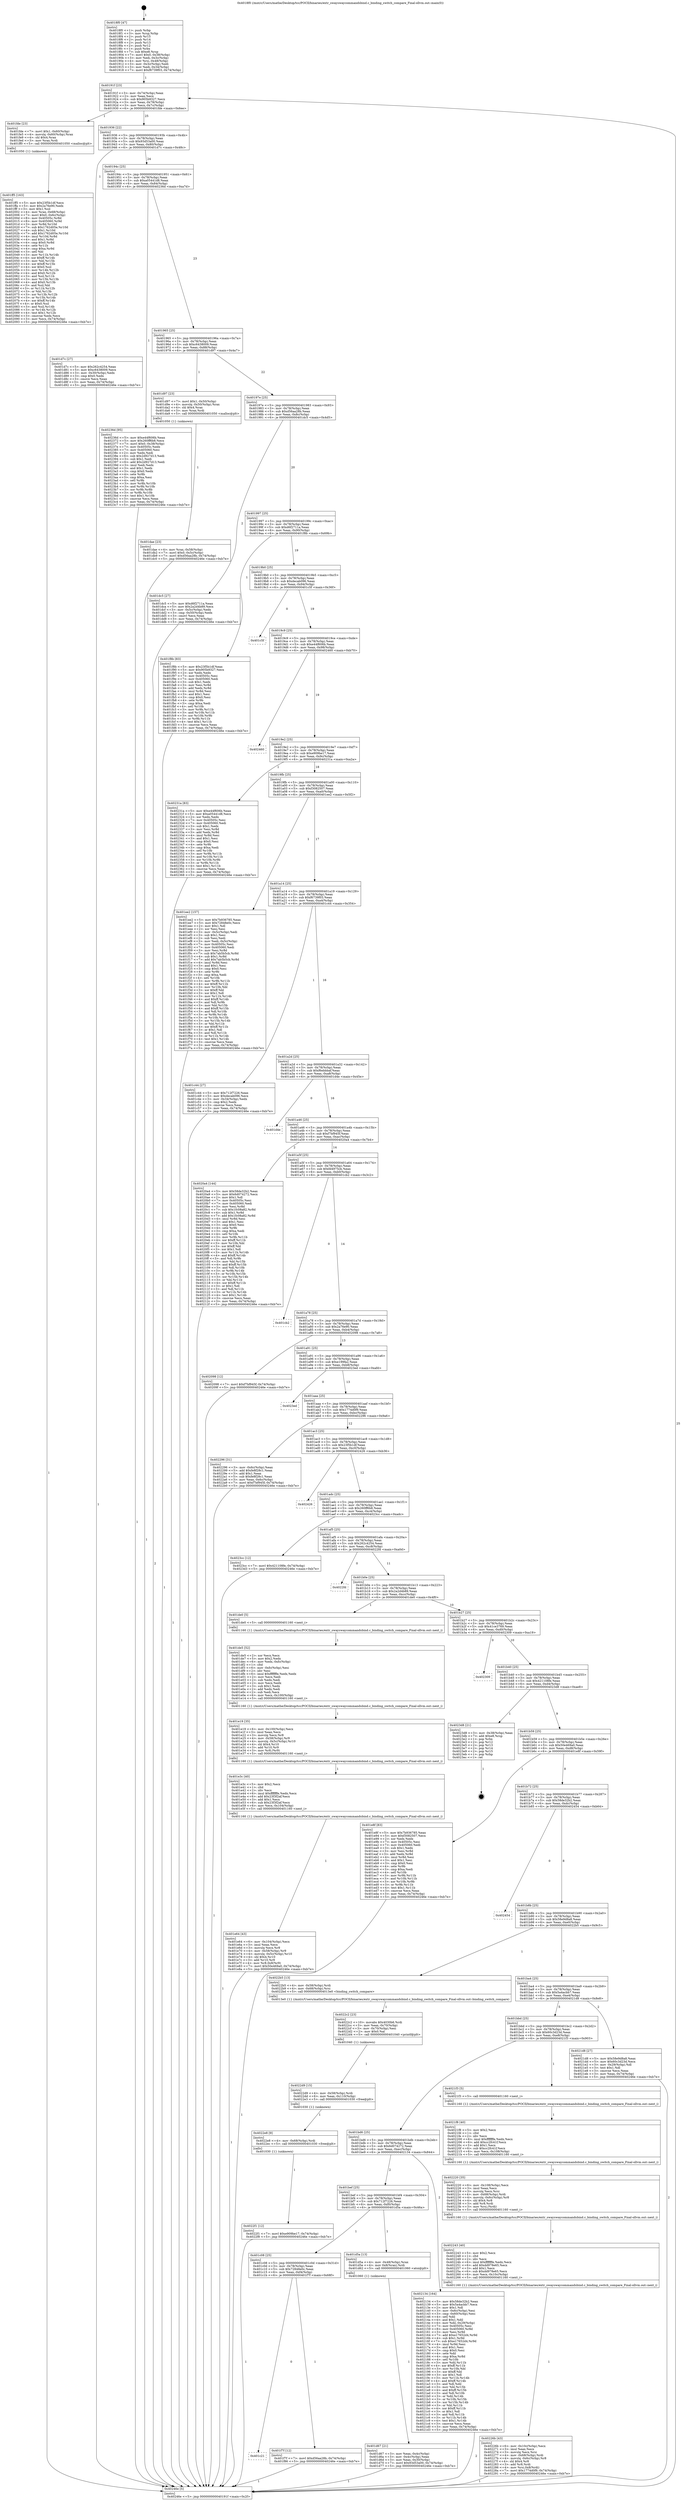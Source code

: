 digraph "0x4018f0" {
  label = "0x4018f0 (/mnt/c/Users/mathe/Desktop/tcc/POCII/binaries/extr_swayswaycommandsbind.c_binding_switch_compare_Final-ollvm.out::main(0))"
  labelloc = "t"
  node[shape=record]

  Entry [label="",width=0.3,height=0.3,shape=circle,fillcolor=black,style=filled]
  "0x40191f" [label="{
     0x40191f [23]\l
     | [instrs]\l
     &nbsp;&nbsp;0x40191f \<+3\>: mov -0x74(%rbp),%eax\l
     &nbsp;&nbsp;0x401922 \<+2\>: mov %eax,%ecx\l
     &nbsp;&nbsp;0x401924 \<+6\>: sub $0x905b9327,%ecx\l
     &nbsp;&nbsp;0x40192a \<+3\>: mov %eax,-0x78(%rbp)\l
     &nbsp;&nbsp;0x40192d \<+3\>: mov %ecx,-0x7c(%rbp)\l
     &nbsp;&nbsp;0x401930 \<+6\>: je 0000000000401fde \<main+0x6ee\>\l
  }"]
  "0x401fde" [label="{
     0x401fde [23]\l
     | [instrs]\l
     &nbsp;&nbsp;0x401fde \<+7\>: movl $0x1,-0x60(%rbp)\l
     &nbsp;&nbsp;0x401fe5 \<+4\>: movslq -0x60(%rbp),%rax\l
     &nbsp;&nbsp;0x401fe9 \<+4\>: shl $0x4,%rax\l
     &nbsp;&nbsp;0x401fed \<+3\>: mov %rax,%rdi\l
     &nbsp;&nbsp;0x401ff0 \<+5\>: call 0000000000401050 \<malloc@plt\>\l
     | [calls]\l
     &nbsp;&nbsp;0x401050 \{1\} (unknown)\l
  }"]
  "0x401936" [label="{
     0x401936 [22]\l
     | [instrs]\l
     &nbsp;&nbsp;0x401936 \<+5\>: jmp 000000000040193b \<main+0x4b\>\l
     &nbsp;&nbsp;0x40193b \<+3\>: mov -0x78(%rbp),%eax\l
     &nbsp;&nbsp;0x40193e \<+5\>: sub $0x93d53a00,%eax\l
     &nbsp;&nbsp;0x401943 \<+3\>: mov %eax,-0x80(%rbp)\l
     &nbsp;&nbsp;0x401946 \<+6\>: je 0000000000401d7c \<main+0x48c\>\l
  }"]
  Exit [label="",width=0.3,height=0.3,shape=circle,fillcolor=black,style=filled,peripheries=2]
  "0x401d7c" [label="{
     0x401d7c [27]\l
     | [instrs]\l
     &nbsp;&nbsp;0x401d7c \<+5\>: mov $0x262c4254,%eax\l
     &nbsp;&nbsp;0x401d81 \<+5\>: mov $0xc6438009,%ecx\l
     &nbsp;&nbsp;0x401d86 \<+3\>: mov -0x30(%rbp),%edx\l
     &nbsp;&nbsp;0x401d89 \<+3\>: cmp $0x0,%edx\l
     &nbsp;&nbsp;0x401d8c \<+3\>: cmove %ecx,%eax\l
     &nbsp;&nbsp;0x401d8f \<+3\>: mov %eax,-0x74(%rbp)\l
     &nbsp;&nbsp;0x401d92 \<+5\>: jmp 000000000040246e \<main+0xb7e\>\l
  }"]
  "0x40194c" [label="{
     0x40194c [25]\l
     | [instrs]\l
     &nbsp;&nbsp;0x40194c \<+5\>: jmp 0000000000401951 \<main+0x61\>\l
     &nbsp;&nbsp;0x401951 \<+3\>: mov -0x78(%rbp),%eax\l
     &nbsp;&nbsp;0x401954 \<+5\>: sub $0xa05441d8,%eax\l
     &nbsp;&nbsp;0x401959 \<+6\>: mov %eax,-0x84(%rbp)\l
     &nbsp;&nbsp;0x40195f \<+6\>: je 000000000040236d \<main+0xa7d\>\l
  }"]
  "0x4022f1" [label="{
     0x4022f1 [12]\l
     | [instrs]\l
     &nbsp;&nbsp;0x4022f1 \<+7\>: movl $0xe909be17,-0x74(%rbp)\l
     &nbsp;&nbsp;0x4022f8 \<+5\>: jmp 000000000040246e \<main+0xb7e\>\l
  }"]
  "0x40236d" [label="{
     0x40236d [95]\l
     | [instrs]\l
     &nbsp;&nbsp;0x40236d \<+5\>: mov $0xe44f606b,%eax\l
     &nbsp;&nbsp;0x402372 \<+5\>: mov $0x260ff6b8,%ecx\l
     &nbsp;&nbsp;0x402377 \<+7\>: movl $0x0,-0x38(%rbp)\l
     &nbsp;&nbsp;0x40237e \<+7\>: mov 0x40505c,%edx\l
     &nbsp;&nbsp;0x402385 \<+7\>: mov 0x405060,%esi\l
     &nbsp;&nbsp;0x40238c \<+2\>: mov %edx,%edi\l
     &nbsp;&nbsp;0x40238e \<+6\>: sub $0x2d927d13,%edi\l
     &nbsp;&nbsp;0x402394 \<+3\>: sub $0x1,%edi\l
     &nbsp;&nbsp;0x402397 \<+6\>: add $0x2d927d13,%edi\l
     &nbsp;&nbsp;0x40239d \<+3\>: imul %edi,%edx\l
     &nbsp;&nbsp;0x4023a0 \<+3\>: and $0x1,%edx\l
     &nbsp;&nbsp;0x4023a3 \<+3\>: cmp $0x0,%edx\l
     &nbsp;&nbsp;0x4023a6 \<+4\>: sete %r8b\l
     &nbsp;&nbsp;0x4023aa \<+3\>: cmp $0xa,%esi\l
     &nbsp;&nbsp;0x4023ad \<+4\>: setl %r9b\l
     &nbsp;&nbsp;0x4023b1 \<+3\>: mov %r8b,%r10b\l
     &nbsp;&nbsp;0x4023b4 \<+3\>: and %r9b,%r10b\l
     &nbsp;&nbsp;0x4023b7 \<+3\>: xor %r9b,%r8b\l
     &nbsp;&nbsp;0x4023ba \<+3\>: or %r8b,%r10b\l
     &nbsp;&nbsp;0x4023bd \<+4\>: test $0x1,%r10b\l
     &nbsp;&nbsp;0x4023c1 \<+3\>: cmovne %ecx,%eax\l
     &nbsp;&nbsp;0x4023c4 \<+3\>: mov %eax,-0x74(%rbp)\l
     &nbsp;&nbsp;0x4023c7 \<+5\>: jmp 000000000040246e \<main+0xb7e\>\l
  }"]
  "0x401965" [label="{
     0x401965 [25]\l
     | [instrs]\l
     &nbsp;&nbsp;0x401965 \<+5\>: jmp 000000000040196a \<main+0x7a\>\l
     &nbsp;&nbsp;0x40196a \<+3\>: mov -0x78(%rbp),%eax\l
     &nbsp;&nbsp;0x40196d \<+5\>: sub $0xc6438009,%eax\l
     &nbsp;&nbsp;0x401972 \<+6\>: mov %eax,-0x88(%rbp)\l
     &nbsp;&nbsp;0x401978 \<+6\>: je 0000000000401d97 \<main+0x4a7\>\l
  }"]
  "0x4022e8" [label="{
     0x4022e8 [9]\l
     | [instrs]\l
     &nbsp;&nbsp;0x4022e8 \<+4\>: mov -0x68(%rbp),%rdi\l
     &nbsp;&nbsp;0x4022ec \<+5\>: call 0000000000401030 \<free@plt\>\l
     | [calls]\l
     &nbsp;&nbsp;0x401030 \{1\} (unknown)\l
  }"]
  "0x401d97" [label="{
     0x401d97 [23]\l
     | [instrs]\l
     &nbsp;&nbsp;0x401d97 \<+7\>: movl $0x1,-0x50(%rbp)\l
     &nbsp;&nbsp;0x401d9e \<+4\>: movslq -0x50(%rbp),%rax\l
     &nbsp;&nbsp;0x401da2 \<+4\>: shl $0x4,%rax\l
     &nbsp;&nbsp;0x401da6 \<+3\>: mov %rax,%rdi\l
     &nbsp;&nbsp;0x401da9 \<+5\>: call 0000000000401050 \<malloc@plt\>\l
     | [calls]\l
     &nbsp;&nbsp;0x401050 \{1\} (unknown)\l
  }"]
  "0x40197e" [label="{
     0x40197e [25]\l
     | [instrs]\l
     &nbsp;&nbsp;0x40197e \<+5\>: jmp 0000000000401983 \<main+0x93\>\l
     &nbsp;&nbsp;0x401983 \<+3\>: mov -0x78(%rbp),%eax\l
     &nbsp;&nbsp;0x401986 \<+5\>: sub $0xd56aa28b,%eax\l
     &nbsp;&nbsp;0x40198b \<+6\>: mov %eax,-0x8c(%rbp)\l
     &nbsp;&nbsp;0x401991 \<+6\>: je 0000000000401dc5 \<main+0x4d5\>\l
  }"]
  "0x4022d9" [label="{
     0x4022d9 [15]\l
     | [instrs]\l
     &nbsp;&nbsp;0x4022d9 \<+4\>: mov -0x58(%rbp),%rdi\l
     &nbsp;&nbsp;0x4022dd \<+6\>: mov %eax,-0x110(%rbp)\l
     &nbsp;&nbsp;0x4022e3 \<+5\>: call 0000000000401030 \<free@plt\>\l
     | [calls]\l
     &nbsp;&nbsp;0x401030 \{1\} (unknown)\l
  }"]
  "0x401dc5" [label="{
     0x401dc5 [27]\l
     | [instrs]\l
     &nbsp;&nbsp;0x401dc5 \<+5\>: mov $0xd6f2711a,%eax\l
     &nbsp;&nbsp;0x401dca \<+5\>: mov $0x2a2d4b89,%ecx\l
     &nbsp;&nbsp;0x401dcf \<+3\>: mov -0x5c(%rbp),%edx\l
     &nbsp;&nbsp;0x401dd2 \<+3\>: cmp -0x50(%rbp),%edx\l
     &nbsp;&nbsp;0x401dd5 \<+3\>: cmovl %ecx,%eax\l
     &nbsp;&nbsp;0x401dd8 \<+3\>: mov %eax,-0x74(%rbp)\l
     &nbsp;&nbsp;0x401ddb \<+5\>: jmp 000000000040246e \<main+0xb7e\>\l
  }"]
  "0x401997" [label="{
     0x401997 [25]\l
     | [instrs]\l
     &nbsp;&nbsp;0x401997 \<+5\>: jmp 000000000040199c \<main+0xac\>\l
     &nbsp;&nbsp;0x40199c \<+3\>: mov -0x78(%rbp),%eax\l
     &nbsp;&nbsp;0x40199f \<+5\>: sub $0xd6f2711a,%eax\l
     &nbsp;&nbsp;0x4019a4 \<+6\>: mov %eax,-0x90(%rbp)\l
     &nbsp;&nbsp;0x4019aa \<+6\>: je 0000000000401f8b \<main+0x69b\>\l
  }"]
  "0x4022c2" [label="{
     0x4022c2 [23]\l
     | [instrs]\l
     &nbsp;&nbsp;0x4022c2 \<+10\>: movabs $0x4030b6,%rdi\l
     &nbsp;&nbsp;0x4022cc \<+3\>: mov %eax,-0x70(%rbp)\l
     &nbsp;&nbsp;0x4022cf \<+3\>: mov -0x70(%rbp),%esi\l
     &nbsp;&nbsp;0x4022d2 \<+2\>: mov $0x0,%al\l
     &nbsp;&nbsp;0x4022d4 \<+5\>: call 0000000000401040 \<printf@plt\>\l
     | [calls]\l
     &nbsp;&nbsp;0x401040 \{1\} (unknown)\l
  }"]
  "0x401f8b" [label="{
     0x401f8b [83]\l
     | [instrs]\l
     &nbsp;&nbsp;0x401f8b \<+5\>: mov $0x23f5b1df,%eax\l
     &nbsp;&nbsp;0x401f90 \<+5\>: mov $0x905b9327,%ecx\l
     &nbsp;&nbsp;0x401f95 \<+2\>: xor %edx,%edx\l
     &nbsp;&nbsp;0x401f97 \<+7\>: mov 0x40505c,%esi\l
     &nbsp;&nbsp;0x401f9e \<+7\>: mov 0x405060,%edi\l
     &nbsp;&nbsp;0x401fa5 \<+3\>: sub $0x1,%edx\l
     &nbsp;&nbsp;0x401fa8 \<+3\>: mov %esi,%r8d\l
     &nbsp;&nbsp;0x401fab \<+3\>: add %edx,%r8d\l
     &nbsp;&nbsp;0x401fae \<+4\>: imul %r8d,%esi\l
     &nbsp;&nbsp;0x401fb2 \<+3\>: and $0x1,%esi\l
     &nbsp;&nbsp;0x401fb5 \<+3\>: cmp $0x0,%esi\l
     &nbsp;&nbsp;0x401fb8 \<+4\>: sete %r9b\l
     &nbsp;&nbsp;0x401fbc \<+3\>: cmp $0xa,%edi\l
     &nbsp;&nbsp;0x401fbf \<+4\>: setl %r10b\l
     &nbsp;&nbsp;0x401fc3 \<+3\>: mov %r9b,%r11b\l
     &nbsp;&nbsp;0x401fc6 \<+3\>: and %r10b,%r11b\l
     &nbsp;&nbsp;0x401fc9 \<+3\>: xor %r10b,%r9b\l
     &nbsp;&nbsp;0x401fcc \<+3\>: or %r9b,%r11b\l
     &nbsp;&nbsp;0x401fcf \<+4\>: test $0x1,%r11b\l
     &nbsp;&nbsp;0x401fd3 \<+3\>: cmovne %ecx,%eax\l
     &nbsp;&nbsp;0x401fd6 \<+3\>: mov %eax,-0x74(%rbp)\l
     &nbsp;&nbsp;0x401fd9 \<+5\>: jmp 000000000040246e \<main+0xb7e\>\l
  }"]
  "0x4019b0" [label="{
     0x4019b0 [25]\l
     | [instrs]\l
     &nbsp;&nbsp;0x4019b0 \<+5\>: jmp 00000000004019b5 \<main+0xc5\>\l
     &nbsp;&nbsp;0x4019b5 \<+3\>: mov -0x78(%rbp),%eax\l
     &nbsp;&nbsp;0x4019b8 \<+5\>: sub $0xdecab096,%eax\l
     &nbsp;&nbsp;0x4019bd \<+6\>: mov %eax,-0x94(%rbp)\l
     &nbsp;&nbsp;0x4019c3 \<+6\>: je 0000000000401c5f \<main+0x36f\>\l
  }"]
  "0x40226b" [label="{
     0x40226b [43]\l
     | [instrs]\l
     &nbsp;&nbsp;0x40226b \<+6\>: mov -0x10c(%rbp),%ecx\l
     &nbsp;&nbsp;0x402271 \<+3\>: imul %eax,%ecx\l
     &nbsp;&nbsp;0x402274 \<+3\>: movslq %ecx,%rsi\l
     &nbsp;&nbsp;0x402277 \<+4\>: mov -0x68(%rbp),%rdi\l
     &nbsp;&nbsp;0x40227b \<+4\>: movslq -0x6c(%rbp),%r8\l
     &nbsp;&nbsp;0x40227f \<+4\>: shl $0x4,%r8\l
     &nbsp;&nbsp;0x402283 \<+3\>: add %r8,%rdi\l
     &nbsp;&nbsp;0x402286 \<+4\>: mov %rsi,0x8(%rdi)\l
     &nbsp;&nbsp;0x40228a \<+7\>: movl $0x1774d0f9,-0x74(%rbp)\l
     &nbsp;&nbsp;0x402291 \<+5\>: jmp 000000000040246e \<main+0xb7e\>\l
  }"]
  "0x401c5f" [label="{
     0x401c5f\l
  }", style=dashed]
  "0x4019c9" [label="{
     0x4019c9 [25]\l
     | [instrs]\l
     &nbsp;&nbsp;0x4019c9 \<+5\>: jmp 00000000004019ce \<main+0xde\>\l
     &nbsp;&nbsp;0x4019ce \<+3\>: mov -0x78(%rbp),%eax\l
     &nbsp;&nbsp;0x4019d1 \<+5\>: sub $0xe44f606b,%eax\l
     &nbsp;&nbsp;0x4019d6 \<+6\>: mov %eax,-0x98(%rbp)\l
     &nbsp;&nbsp;0x4019dc \<+6\>: je 0000000000402460 \<main+0xb70\>\l
  }"]
  "0x402243" [label="{
     0x402243 [40]\l
     | [instrs]\l
     &nbsp;&nbsp;0x402243 \<+5\>: mov $0x2,%ecx\l
     &nbsp;&nbsp;0x402248 \<+1\>: cltd\l
     &nbsp;&nbsp;0x402249 \<+2\>: idiv %ecx\l
     &nbsp;&nbsp;0x40224b \<+6\>: imul $0xfffffffe,%edx,%ecx\l
     &nbsp;&nbsp;0x402251 \<+6\>: add $0xdd978e65,%ecx\l
     &nbsp;&nbsp;0x402257 \<+3\>: add $0x1,%ecx\l
     &nbsp;&nbsp;0x40225a \<+6\>: sub $0xdd978e65,%ecx\l
     &nbsp;&nbsp;0x402260 \<+6\>: mov %ecx,-0x10c(%rbp)\l
     &nbsp;&nbsp;0x402266 \<+5\>: call 0000000000401160 \<next_i\>\l
     | [calls]\l
     &nbsp;&nbsp;0x401160 \{1\} (/mnt/c/Users/mathe/Desktop/tcc/POCII/binaries/extr_swayswaycommandsbind.c_binding_switch_compare_Final-ollvm.out::next_i)\l
  }"]
  "0x402460" [label="{
     0x402460\l
  }", style=dashed]
  "0x4019e2" [label="{
     0x4019e2 [25]\l
     | [instrs]\l
     &nbsp;&nbsp;0x4019e2 \<+5\>: jmp 00000000004019e7 \<main+0xf7\>\l
     &nbsp;&nbsp;0x4019e7 \<+3\>: mov -0x78(%rbp),%eax\l
     &nbsp;&nbsp;0x4019ea \<+5\>: sub $0xe909be17,%eax\l
     &nbsp;&nbsp;0x4019ef \<+6\>: mov %eax,-0x9c(%rbp)\l
     &nbsp;&nbsp;0x4019f5 \<+6\>: je 000000000040231a \<main+0xa2a\>\l
  }"]
  "0x402220" [label="{
     0x402220 [35]\l
     | [instrs]\l
     &nbsp;&nbsp;0x402220 \<+6\>: mov -0x108(%rbp),%ecx\l
     &nbsp;&nbsp;0x402226 \<+3\>: imul %eax,%ecx\l
     &nbsp;&nbsp;0x402229 \<+3\>: movslq %ecx,%rsi\l
     &nbsp;&nbsp;0x40222c \<+4\>: mov -0x68(%rbp),%rdi\l
     &nbsp;&nbsp;0x402230 \<+4\>: movslq -0x6c(%rbp),%r8\l
     &nbsp;&nbsp;0x402234 \<+4\>: shl $0x4,%r8\l
     &nbsp;&nbsp;0x402238 \<+3\>: add %r8,%rdi\l
     &nbsp;&nbsp;0x40223b \<+3\>: mov %rsi,(%rdi)\l
     &nbsp;&nbsp;0x40223e \<+5\>: call 0000000000401160 \<next_i\>\l
     | [calls]\l
     &nbsp;&nbsp;0x401160 \{1\} (/mnt/c/Users/mathe/Desktop/tcc/POCII/binaries/extr_swayswaycommandsbind.c_binding_switch_compare_Final-ollvm.out::next_i)\l
  }"]
  "0x40231a" [label="{
     0x40231a [83]\l
     | [instrs]\l
     &nbsp;&nbsp;0x40231a \<+5\>: mov $0xe44f606b,%eax\l
     &nbsp;&nbsp;0x40231f \<+5\>: mov $0xa05441d8,%ecx\l
     &nbsp;&nbsp;0x402324 \<+2\>: xor %edx,%edx\l
     &nbsp;&nbsp;0x402326 \<+7\>: mov 0x40505c,%esi\l
     &nbsp;&nbsp;0x40232d \<+7\>: mov 0x405060,%edi\l
     &nbsp;&nbsp;0x402334 \<+3\>: sub $0x1,%edx\l
     &nbsp;&nbsp;0x402337 \<+3\>: mov %esi,%r8d\l
     &nbsp;&nbsp;0x40233a \<+3\>: add %edx,%r8d\l
     &nbsp;&nbsp;0x40233d \<+4\>: imul %r8d,%esi\l
     &nbsp;&nbsp;0x402341 \<+3\>: and $0x1,%esi\l
     &nbsp;&nbsp;0x402344 \<+3\>: cmp $0x0,%esi\l
     &nbsp;&nbsp;0x402347 \<+4\>: sete %r9b\l
     &nbsp;&nbsp;0x40234b \<+3\>: cmp $0xa,%edi\l
     &nbsp;&nbsp;0x40234e \<+4\>: setl %r10b\l
     &nbsp;&nbsp;0x402352 \<+3\>: mov %r9b,%r11b\l
     &nbsp;&nbsp;0x402355 \<+3\>: and %r10b,%r11b\l
     &nbsp;&nbsp;0x402358 \<+3\>: xor %r10b,%r9b\l
     &nbsp;&nbsp;0x40235b \<+3\>: or %r9b,%r11b\l
     &nbsp;&nbsp;0x40235e \<+4\>: test $0x1,%r11b\l
     &nbsp;&nbsp;0x402362 \<+3\>: cmovne %ecx,%eax\l
     &nbsp;&nbsp;0x402365 \<+3\>: mov %eax,-0x74(%rbp)\l
     &nbsp;&nbsp;0x402368 \<+5\>: jmp 000000000040246e \<main+0xb7e\>\l
  }"]
  "0x4019fb" [label="{
     0x4019fb [25]\l
     | [instrs]\l
     &nbsp;&nbsp;0x4019fb \<+5\>: jmp 0000000000401a00 \<main+0x110\>\l
     &nbsp;&nbsp;0x401a00 \<+3\>: mov -0x78(%rbp),%eax\l
     &nbsp;&nbsp;0x401a03 \<+5\>: sub $0xf3082507,%eax\l
     &nbsp;&nbsp;0x401a08 \<+6\>: mov %eax,-0xa0(%rbp)\l
     &nbsp;&nbsp;0x401a0e \<+6\>: je 0000000000401ee2 \<main+0x5f2\>\l
  }"]
  "0x4021f8" [label="{
     0x4021f8 [40]\l
     | [instrs]\l
     &nbsp;&nbsp;0x4021f8 \<+5\>: mov $0x2,%ecx\l
     &nbsp;&nbsp;0x4021fd \<+1\>: cltd\l
     &nbsp;&nbsp;0x4021fe \<+2\>: idiv %ecx\l
     &nbsp;&nbsp;0x402200 \<+6\>: imul $0xfffffffe,%edx,%ecx\l
     &nbsp;&nbsp;0x402206 \<+6\>: add $0xcc2fc41f,%ecx\l
     &nbsp;&nbsp;0x40220c \<+3\>: add $0x1,%ecx\l
     &nbsp;&nbsp;0x40220f \<+6\>: sub $0xcc2fc41f,%ecx\l
     &nbsp;&nbsp;0x402215 \<+6\>: mov %ecx,-0x108(%rbp)\l
     &nbsp;&nbsp;0x40221b \<+5\>: call 0000000000401160 \<next_i\>\l
     | [calls]\l
     &nbsp;&nbsp;0x401160 \{1\} (/mnt/c/Users/mathe/Desktop/tcc/POCII/binaries/extr_swayswaycommandsbind.c_binding_switch_compare_Final-ollvm.out::next_i)\l
  }"]
  "0x401ee2" [label="{
     0x401ee2 [157]\l
     | [instrs]\l
     &nbsp;&nbsp;0x401ee2 \<+5\>: mov $0x7b936785,%eax\l
     &nbsp;&nbsp;0x401ee7 \<+5\>: mov $0x72848e0c,%ecx\l
     &nbsp;&nbsp;0x401eec \<+2\>: mov $0x1,%dl\l
     &nbsp;&nbsp;0x401eee \<+2\>: xor %esi,%esi\l
     &nbsp;&nbsp;0x401ef0 \<+3\>: mov -0x5c(%rbp),%edi\l
     &nbsp;&nbsp;0x401ef3 \<+3\>: sub $0x1,%esi\l
     &nbsp;&nbsp;0x401ef6 \<+2\>: sub %esi,%edi\l
     &nbsp;&nbsp;0x401ef8 \<+3\>: mov %edi,-0x5c(%rbp)\l
     &nbsp;&nbsp;0x401efb \<+7\>: mov 0x40505c,%esi\l
     &nbsp;&nbsp;0x401f02 \<+7\>: mov 0x405060,%edi\l
     &nbsp;&nbsp;0x401f09 \<+3\>: mov %esi,%r8d\l
     &nbsp;&nbsp;0x401f0c \<+7\>: sub $0x7ab5b5cb,%r8d\l
     &nbsp;&nbsp;0x401f13 \<+4\>: sub $0x1,%r8d\l
     &nbsp;&nbsp;0x401f17 \<+7\>: add $0x7ab5b5cb,%r8d\l
     &nbsp;&nbsp;0x401f1e \<+4\>: imul %r8d,%esi\l
     &nbsp;&nbsp;0x401f22 \<+3\>: and $0x1,%esi\l
     &nbsp;&nbsp;0x401f25 \<+3\>: cmp $0x0,%esi\l
     &nbsp;&nbsp;0x401f28 \<+4\>: sete %r9b\l
     &nbsp;&nbsp;0x401f2c \<+3\>: cmp $0xa,%edi\l
     &nbsp;&nbsp;0x401f2f \<+4\>: setl %r10b\l
     &nbsp;&nbsp;0x401f33 \<+3\>: mov %r9b,%r11b\l
     &nbsp;&nbsp;0x401f36 \<+4\>: xor $0xff,%r11b\l
     &nbsp;&nbsp;0x401f3a \<+3\>: mov %r10b,%bl\l
     &nbsp;&nbsp;0x401f3d \<+3\>: xor $0xff,%bl\l
     &nbsp;&nbsp;0x401f40 \<+3\>: xor $0x1,%dl\l
     &nbsp;&nbsp;0x401f43 \<+3\>: mov %r11b,%r14b\l
     &nbsp;&nbsp;0x401f46 \<+4\>: and $0xff,%r14b\l
     &nbsp;&nbsp;0x401f4a \<+3\>: and %dl,%r9b\l
     &nbsp;&nbsp;0x401f4d \<+3\>: mov %bl,%r15b\l
     &nbsp;&nbsp;0x401f50 \<+4\>: and $0xff,%r15b\l
     &nbsp;&nbsp;0x401f54 \<+3\>: and %dl,%r10b\l
     &nbsp;&nbsp;0x401f57 \<+3\>: or %r9b,%r14b\l
     &nbsp;&nbsp;0x401f5a \<+3\>: or %r10b,%r15b\l
     &nbsp;&nbsp;0x401f5d \<+3\>: xor %r15b,%r14b\l
     &nbsp;&nbsp;0x401f60 \<+3\>: or %bl,%r11b\l
     &nbsp;&nbsp;0x401f63 \<+4\>: xor $0xff,%r11b\l
     &nbsp;&nbsp;0x401f67 \<+3\>: or $0x1,%dl\l
     &nbsp;&nbsp;0x401f6a \<+3\>: and %dl,%r11b\l
     &nbsp;&nbsp;0x401f6d \<+3\>: or %r11b,%r14b\l
     &nbsp;&nbsp;0x401f70 \<+4\>: test $0x1,%r14b\l
     &nbsp;&nbsp;0x401f74 \<+3\>: cmovne %ecx,%eax\l
     &nbsp;&nbsp;0x401f77 \<+3\>: mov %eax,-0x74(%rbp)\l
     &nbsp;&nbsp;0x401f7a \<+5\>: jmp 000000000040246e \<main+0xb7e\>\l
  }"]
  "0x401a14" [label="{
     0x401a14 [25]\l
     | [instrs]\l
     &nbsp;&nbsp;0x401a14 \<+5\>: jmp 0000000000401a19 \<main+0x129\>\l
     &nbsp;&nbsp;0x401a19 \<+3\>: mov -0x78(%rbp),%eax\l
     &nbsp;&nbsp;0x401a1c \<+5\>: sub $0xf6739f03,%eax\l
     &nbsp;&nbsp;0x401a21 \<+6\>: mov %eax,-0xa4(%rbp)\l
     &nbsp;&nbsp;0x401a27 \<+6\>: je 0000000000401c44 \<main+0x354\>\l
  }"]
  "0x401ff5" [label="{
     0x401ff5 [163]\l
     | [instrs]\l
     &nbsp;&nbsp;0x401ff5 \<+5\>: mov $0x23f5b1df,%ecx\l
     &nbsp;&nbsp;0x401ffa \<+5\>: mov $0x2a76e90,%edx\l
     &nbsp;&nbsp;0x401fff \<+3\>: mov $0x1,%sil\l
     &nbsp;&nbsp;0x402002 \<+4\>: mov %rax,-0x68(%rbp)\l
     &nbsp;&nbsp;0x402006 \<+7\>: movl $0x0,-0x6c(%rbp)\l
     &nbsp;&nbsp;0x40200d \<+8\>: mov 0x40505c,%r8d\l
     &nbsp;&nbsp;0x402015 \<+8\>: mov 0x405060,%r9d\l
     &nbsp;&nbsp;0x40201d \<+3\>: mov %r8d,%r10d\l
     &nbsp;&nbsp;0x402020 \<+7\>: sub $0x1762d05e,%r10d\l
     &nbsp;&nbsp;0x402027 \<+4\>: sub $0x1,%r10d\l
     &nbsp;&nbsp;0x40202b \<+7\>: add $0x1762d05e,%r10d\l
     &nbsp;&nbsp;0x402032 \<+4\>: imul %r10d,%r8d\l
     &nbsp;&nbsp;0x402036 \<+4\>: and $0x1,%r8d\l
     &nbsp;&nbsp;0x40203a \<+4\>: cmp $0x0,%r8d\l
     &nbsp;&nbsp;0x40203e \<+4\>: sete %r11b\l
     &nbsp;&nbsp;0x402042 \<+4\>: cmp $0xa,%r9d\l
     &nbsp;&nbsp;0x402046 \<+3\>: setl %bl\l
     &nbsp;&nbsp;0x402049 \<+3\>: mov %r11b,%r14b\l
     &nbsp;&nbsp;0x40204c \<+4\>: xor $0xff,%r14b\l
     &nbsp;&nbsp;0x402050 \<+3\>: mov %bl,%r15b\l
     &nbsp;&nbsp;0x402053 \<+4\>: xor $0xff,%r15b\l
     &nbsp;&nbsp;0x402057 \<+4\>: xor $0x0,%sil\l
     &nbsp;&nbsp;0x40205b \<+3\>: mov %r14b,%r12b\l
     &nbsp;&nbsp;0x40205e \<+4\>: and $0x0,%r12b\l
     &nbsp;&nbsp;0x402062 \<+3\>: and %sil,%r11b\l
     &nbsp;&nbsp;0x402065 \<+3\>: mov %r15b,%r13b\l
     &nbsp;&nbsp;0x402068 \<+4\>: and $0x0,%r13b\l
     &nbsp;&nbsp;0x40206c \<+3\>: and %sil,%bl\l
     &nbsp;&nbsp;0x40206f \<+3\>: or %r11b,%r12b\l
     &nbsp;&nbsp;0x402072 \<+3\>: or %bl,%r13b\l
     &nbsp;&nbsp;0x402075 \<+3\>: xor %r13b,%r12b\l
     &nbsp;&nbsp;0x402078 \<+3\>: or %r15b,%r14b\l
     &nbsp;&nbsp;0x40207b \<+4\>: xor $0xff,%r14b\l
     &nbsp;&nbsp;0x40207f \<+4\>: or $0x0,%sil\l
     &nbsp;&nbsp;0x402083 \<+3\>: and %sil,%r14b\l
     &nbsp;&nbsp;0x402086 \<+3\>: or %r14b,%r12b\l
     &nbsp;&nbsp;0x402089 \<+4\>: test $0x1,%r12b\l
     &nbsp;&nbsp;0x40208d \<+3\>: cmovne %edx,%ecx\l
     &nbsp;&nbsp;0x402090 \<+3\>: mov %ecx,-0x74(%rbp)\l
     &nbsp;&nbsp;0x402093 \<+5\>: jmp 000000000040246e \<main+0xb7e\>\l
  }"]
  "0x401c44" [label="{
     0x401c44 [27]\l
     | [instrs]\l
     &nbsp;&nbsp;0x401c44 \<+5\>: mov $0x712f7226,%eax\l
     &nbsp;&nbsp;0x401c49 \<+5\>: mov $0xdecab096,%ecx\l
     &nbsp;&nbsp;0x401c4e \<+3\>: mov -0x34(%rbp),%edx\l
     &nbsp;&nbsp;0x401c51 \<+3\>: cmp $0x2,%edx\l
     &nbsp;&nbsp;0x401c54 \<+3\>: cmovne %ecx,%eax\l
     &nbsp;&nbsp;0x401c57 \<+3\>: mov %eax,-0x74(%rbp)\l
     &nbsp;&nbsp;0x401c5a \<+5\>: jmp 000000000040246e \<main+0xb7e\>\l
  }"]
  "0x401a2d" [label="{
     0x401a2d [25]\l
     | [instrs]\l
     &nbsp;&nbsp;0x401a2d \<+5\>: jmp 0000000000401a32 \<main+0x142\>\l
     &nbsp;&nbsp;0x401a32 \<+3\>: mov -0x78(%rbp),%eax\l
     &nbsp;&nbsp;0x401a35 \<+5\>: sub $0xf6ebbbaf,%eax\l
     &nbsp;&nbsp;0x401a3a \<+6\>: mov %eax,-0xa8(%rbp)\l
     &nbsp;&nbsp;0x401a40 \<+6\>: je 0000000000401d4e \<main+0x45e\>\l
  }"]
  "0x40246e" [label="{
     0x40246e [5]\l
     | [instrs]\l
     &nbsp;&nbsp;0x40246e \<+5\>: jmp 000000000040191f \<main+0x2f\>\l
  }"]
  "0x4018f0" [label="{
     0x4018f0 [47]\l
     | [instrs]\l
     &nbsp;&nbsp;0x4018f0 \<+1\>: push %rbp\l
     &nbsp;&nbsp;0x4018f1 \<+3\>: mov %rsp,%rbp\l
     &nbsp;&nbsp;0x4018f4 \<+2\>: push %r15\l
     &nbsp;&nbsp;0x4018f6 \<+2\>: push %r14\l
     &nbsp;&nbsp;0x4018f8 \<+2\>: push %r13\l
     &nbsp;&nbsp;0x4018fa \<+2\>: push %r12\l
     &nbsp;&nbsp;0x4018fc \<+1\>: push %rbx\l
     &nbsp;&nbsp;0x4018fd \<+7\>: sub $0xe8,%rsp\l
     &nbsp;&nbsp;0x401904 \<+7\>: movl $0x0,-0x38(%rbp)\l
     &nbsp;&nbsp;0x40190b \<+3\>: mov %edi,-0x3c(%rbp)\l
     &nbsp;&nbsp;0x40190e \<+4\>: mov %rsi,-0x48(%rbp)\l
     &nbsp;&nbsp;0x401912 \<+3\>: mov -0x3c(%rbp),%edi\l
     &nbsp;&nbsp;0x401915 \<+3\>: mov %edi,-0x34(%rbp)\l
     &nbsp;&nbsp;0x401918 \<+7\>: movl $0xf6739f03,-0x74(%rbp)\l
  }"]
  "0x401c21" [label="{
     0x401c21\l
  }", style=dashed]
  "0x401d4e" [label="{
     0x401d4e\l
  }", style=dashed]
  "0x401a46" [label="{
     0x401a46 [25]\l
     | [instrs]\l
     &nbsp;&nbsp;0x401a46 \<+5\>: jmp 0000000000401a4b \<main+0x15b\>\l
     &nbsp;&nbsp;0x401a4b \<+3\>: mov -0x78(%rbp),%eax\l
     &nbsp;&nbsp;0x401a4e \<+5\>: sub $0xf7bf945f,%eax\l
     &nbsp;&nbsp;0x401a53 \<+6\>: mov %eax,-0xac(%rbp)\l
     &nbsp;&nbsp;0x401a59 \<+6\>: je 00000000004020a4 \<main+0x7b4\>\l
  }"]
  "0x401f7f" [label="{
     0x401f7f [12]\l
     | [instrs]\l
     &nbsp;&nbsp;0x401f7f \<+7\>: movl $0xd56aa28b,-0x74(%rbp)\l
     &nbsp;&nbsp;0x401f86 \<+5\>: jmp 000000000040246e \<main+0xb7e\>\l
  }"]
  "0x4020a4" [label="{
     0x4020a4 [144]\l
     | [instrs]\l
     &nbsp;&nbsp;0x4020a4 \<+5\>: mov $0x58de32b2,%eax\l
     &nbsp;&nbsp;0x4020a9 \<+5\>: mov $0x6d074272,%ecx\l
     &nbsp;&nbsp;0x4020ae \<+2\>: mov $0x1,%dl\l
     &nbsp;&nbsp;0x4020b0 \<+7\>: mov 0x40505c,%esi\l
     &nbsp;&nbsp;0x4020b7 \<+7\>: mov 0x405060,%edi\l
     &nbsp;&nbsp;0x4020be \<+3\>: mov %esi,%r8d\l
     &nbsp;&nbsp;0x4020c1 \<+7\>: sub $0x1fc08a82,%r8d\l
     &nbsp;&nbsp;0x4020c8 \<+4\>: sub $0x1,%r8d\l
     &nbsp;&nbsp;0x4020cc \<+7\>: add $0x1fc08a82,%r8d\l
     &nbsp;&nbsp;0x4020d3 \<+4\>: imul %r8d,%esi\l
     &nbsp;&nbsp;0x4020d7 \<+3\>: and $0x1,%esi\l
     &nbsp;&nbsp;0x4020da \<+3\>: cmp $0x0,%esi\l
     &nbsp;&nbsp;0x4020dd \<+4\>: sete %r9b\l
     &nbsp;&nbsp;0x4020e1 \<+3\>: cmp $0xa,%edi\l
     &nbsp;&nbsp;0x4020e4 \<+4\>: setl %r10b\l
     &nbsp;&nbsp;0x4020e8 \<+3\>: mov %r9b,%r11b\l
     &nbsp;&nbsp;0x4020eb \<+4\>: xor $0xff,%r11b\l
     &nbsp;&nbsp;0x4020ef \<+3\>: mov %r10b,%bl\l
     &nbsp;&nbsp;0x4020f2 \<+3\>: xor $0xff,%bl\l
     &nbsp;&nbsp;0x4020f5 \<+3\>: xor $0x1,%dl\l
     &nbsp;&nbsp;0x4020f8 \<+3\>: mov %r11b,%r14b\l
     &nbsp;&nbsp;0x4020fb \<+4\>: and $0xff,%r14b\l
     &nbsp;&nbsp;0x4020ff \<+3\>: and %dl,%r9b\l
     &nbsp;&nbsp;0x402102 \<+3\>: mov %bl,%r15b\l
     &nbsp;&nbsp;0x402105 \<+4\>: and $0xff,%r15b\l
     &nbsp;&nbsp;0x402109 \<+3\>: and %dl,%r10b\l
     &nbsp;&nbsp;0x40210c \<+3\>: or %r9b,%r14b\l
     &nbsp;&nbsp;0x40210f \<+3\>: or %r10b,%r15b\l
     &nbsp;&nbsp;0x402112 \<+3\>: xor %r15b,%r14b\l
     &nbsp;&nbsp;0x402115 \<+3\>: or %bl,%r11b\l
     &nbsp;&nbsp;0x402118 \<+4\>: xor $0xff,%r11b\l
     &nbsp;&nbsp;0x40211c \<+3\>: or $0x1,%dl\l
     &nbsp;&nbsp;0x40211f \<+3\>: and %dl,%r11b\l
     &nbsp;&nbsp;0x402122 \<+3\>: or %r11b,%r14b\l
     &nbsp;&nbsp;0x402125 \<+4\>: test $0x1,%r14b\l
     &nbsp;&nbsp;0x402129 \<+3\>: cmovne %ecx,%eax\l
     &nbsp;&nbsp;0x40212c \<+3\>: mov %eax,-0x74(%rbp)\l
     &nbsp;&nbsp;0x40212f \<+5\>: jmp 000000000040246e \<main+0xb7e\>\l
  }"]
  "0x401a5f" [label="{
     0x401a5f [25]\l
     | [instrs]\l
     &nbsp;&nbsp;0x401a5f \<+5\>: jmp 0000000000401a64 \<main+0x174\>\l
     &nbsp;&nbsp;0x401a64 \<+3\>: mov -0x78(%rbp),%eax\l
     &nbsp;&nbsp;0x401a67 \<+5\>: sub $0xfd4975cb,%eax\l
     &nbsp;&nbsp;0x401a6c \<+6\>: mov %eax,-0xb0(%rbp)\l
     &nbsp;&nbsp;0x401a72 \<+6\>: je 0000000000401cb2 \<main+0x3c2\>\l
  }"]
  "0x401e64" [label="{
     0x401e64 [43]\l
     | [instrs]\l
     &nbsp;&nbsp;0x401e64 \<+6\>: mov -0x104(%rbp),%ecx\l
     &nbsp;&nbsp;0x401e6a \<+3\>: imul %eax,%ecx\l
     &nbsp;&nbsp;0x401e6d \<+3\>: movslq %ecx,%r8\l
     &nbsp;&nbsp;0x401e70 \<+4\>: mov -0x58(%rbp),%r9\l
     &nbsp;&nbsp;0x401e74 \<+4\>: movslq -0x5c(%rbp),%r10\l
     &nbsp;&nbsp;0x401e78 \<+4\>: shl $0x4,%r10\l
     &nbsp;&nbsp;0x401e7c \<+3\>: add %r10,%r9\l
     &nbsp;&nbsp;0x401e7f \<+4\>: mov %r8,0x8(%r9)\l
     &nbsp;&nbsp;0x401e83 \<+7\>: movl $0x50e469a0,-0x74(%rbp)\l
     &nbsp;&nbsp;0x401e8a \<+5\>: jmp 000000000040246e \<main+0xb7e\>\l
  }"]
  "0x401cb2" [label="{
     0x401cb2\l
  }", style=dashed]
  "0x401a78" [label="{
     0x401a78 [25]\l
     | [instrs]\l
     &nbsp;&nbsp;0x401a78 \<+5\>: jmp 0000000000401a7d \<main+0x18d\>\l
     &nbsp;&nbsp;0x401a7d \<+3\>: mov -0x78(%rbp),%eax\l
     &nbsp;&nbsp;0x401a80 \<+5\>: sub $0x2a76e90,%eax\l
     &nbsp;&nbsp;0x401a85 \<+6\>: mov %eax,-0xb4(%rbp)\l
     &nbsp;&nbsp;0x401a8b \<+6\>: je 0000000000402098 \<main+0x7a8\>\l
  }"]
  "0x401e3c" [label="{
     0x401e3c [40]\l
     | [instrs]\l
     &nbsp;&nbsp;0x401e3c \<+5\>: mov $0x2,%ecx\l
     &nbsp;&nbsp;0x401e41 \<+1\>: cltd\l
     &nbsp;&nbsp;0x401e42 \<+2\>: idiv %ecx\l
     &nbsp;&nbsp;0x401e44 \<+6\>: imul $0xfffffffe,%edx,%ecx\l
     &nbsp;&nbsp;0x401e4a \<+6\>: add $0x23f3f2af,%ecx\l
     &nbsp;&nbsp;0x401e50 \<+3\>: add $0x1,%ecx\l
     &nbsp;&nbsp;0x401e53 \<+6\>: sub $0x23f3f2af,%ecx\l
     &nbsp;&nbsp;0x401e59 \<+6\>: mov %ecx,-0x104(%rbp)\l
     &nbsp;&nbsp;0x401e5f \<+5\>: call 0000000000401160 \<next_i\>\l
     | [calls]\l
     &nbsp;&nbsp;0x401160 \{1\} (/mnt/c/Users/mathe/Desktop/tcc/POCII/binaries/extr_swayswaycommandsbind.c_binding_switch_compare_Final-ollvm.out::next_i)\l
  }"]
  "0x402098" [label="{
     0x402098 [12]\l
     | [instrs]\l
     &nbsp;&nbsp;0x402098 \<+7\>: movl $0xf7bf945f,-0x74(%rbp)\l
     &nbsp;&nbsp;0x40209f \<+5\>: jmp 000000000040246e \<main+0xb7e\>\l
  }"]
  "0x401a91" [label="{
     0x401a91 [25]\l
     | [instrs]\l
     &nbsp;&nbsp;0x401a91 \<+5\>: jmp 0000000000401a96 \<main+0x1a6\>\l
     &nbsp;&nbsp;0x401a96 \<+3\>: mov -0x78(%rbp),%eax\l
     &nbsp;&nbsp;0x401a99 \<+5\>: sub $0xe199fa2,%eax\l
     &nbsp;&nbsp;0x401a9e \<+6\>: mov %eax,-0xb8(%rbp)\l
     &nbsp;&nbsp;0x401aa4 \<+6\>: je 00000000004023ed \<main+0xafd\>\l
  }"]
  "0x401e19" [label="{
     0x401e19 [35]\l
     | [instrs]\l
     &nbsp;&nbsp;0x401e19 \<+6\>: mov -0x100(%rbp),%ecx\l
     &nbsp;&nbsp;0x401e1f \<+3\>: imul %eax,%ecx\l
     &nbsp;&nbsp;0x401e22 \<+3\>: movslq %ecx,%r8\l
     &nbsp;&nbsp;0x401e25 \<+4\>: mov -0x58(%rbp),%r9\l
     &nbsp;&nbsp;0x401e29 \<+4\>: movslq -0x5c(%rbp),%r10\l
     &nbsp;&nbsp;0x401e2d \<+4\>: shl $0x4,%r10\l
     &nbsp;&nbsp;0x401e31 \<+3\>: add %r10,%r9\l
     &nbsp;&nbsp;0x401e34 \<+3\>: mov %r8,(%r9)\l
     &nbsp;&nbsp;0x401e37 \<+5\>: call 0000000000401160 \<next_i\>\l
     | [calls]\l
     &nbsp;&nbsp;0x401160 \{1\} (/mnt/c/Users/mathe/Desktop/tcc/POCII/binaries/extr_swayswaycommandsbind.c_binding_switch_compare_Final-ollvm.out::next_i)\l
  }"]
  "0x4023ed" [label="{
     0x4023ed\l
  }", style=dashed]
  "0x401aaa" [label="{
     0x401aaa [25]\l
     | [instrs]\l
     &nbsp;&nbsp;0x401aaa \<+5\>: jmp 0000000000401aaf \<main+0x1bf\>\l
     &nbsp;&nbsp;0x401aaf \<+3\>: mov -0x78(%rbp),%eax\l
     &nbsp;&nbsp;0x401ab2 \<+5\>: sub $0x1774d0f9,%eax\l
     &nbsp;&nbsp;0x401ab7 \<+6\>: mov %eax,-0xbc(%rbp)\l
     &nbsp;&nbsp;0x401abd \<+6\>: je 0000000000402296 \<main+0x9a6\>\l
  }"]
  "0x401de5" [label="{
     0x401de5 [52]\l
     | [instrs]\l
     &nbsp;&nbsp;0x401de5 \<+2\>: xor %ecx,%ecx\l
     &nbsp;&nbsp;0x401de7 \<+5\>: mov $0x2,%edx\l
     &nbsp;&nbsp;0x401dec \<+6\>: mov %edx,-0xfc(%rbp)\l
     &nbsp;&nbsp;0x401df2 \<+1\>: cltd\l
     &nbsp;&nbsp;0x401df3 \<+6\>: mov -0xfc(%rbp),%esi\l
     &nbsp;&nbsp;0x401df9 \<+2\>: idiv %esi\l
     &nbsp;&nbsp;0x401dfb \<+6\>: imul $0xfffffffe,%edx,%edx\l
     &nbsp;&nbsp;0x401e01 \<+2\>: mov %ecx,%edi\l
     &nbsp;&nbsp;0x401e03 \<+2\>: sub %edx,%edi\l
     &nbsp;&nbsp;0x401e05 \<+2\>: mov %ecx,%edx\l
     &nbsp;&nbsp;0x401e07 \<+3\>: sub $0x1,%edx\l
     &nbsp;&nbsp;0x401e0a \<+2\>: add %edx,%edi\l
     &nbsp;&nbsp;0x401e0c \<+2\>: sub %edi,%ecx\l
     &nbsp;&nbsp;0x401e0e \<+6\>: mov %ecx,-0x100(%rbp)\l
     &nbsp;&nbsp;0x401e14 \<+5\>: call 0000000000401160 \<next_i\>\l
     | [calls]\l
     &nbsp;&nbsp;0x401160 \{1\} (/mnt/c/Users/mathe/Desktop/tcc/POCII/binaries/extr_swayswaycommandsbind.c_binding_switch_compare_Final-ollvm.out::next_i)\l
  }"]
  "0x402296" [label="{
     0x402296 [31]\l
     | [instrs]\l
     &nbsp;&nbsp;0x402296 \<+3\>: mov -0x6c(%rbp),%eax\l
     &nbsp;&nbsp;0x402299 \<+5\>: add $0xfe8f28c1,%eax\l
     &nbsp;&nbsp;0x40229e \<+3\>: add $0x1,%eax\l
     &nbsp;&nbsp;0x4022a1 \<+5\>: sub $0xfe8f28c1,%eax\l
     &nbsp;&nbsp;0x4022a6 \<+3\>: mov %eax,-0x6c(%rbp)\l
     &nbsp;&nbsp;0x4022a9 \<+7\>: movl $0xf7bf945f,-0x74(%rbp)\l
     &nbsp;&nbsp;0x4022b0 \<+5\>: jmp 000000000040246e \<main+0xb7e\>\l
  }"]
  "0x401ac3" [label="{
     0x401ac3 [25]\l
     | [instrs]\l
     &nbsp;&nbsp;0x401ac3 \<+5\>: jmp 0000000000401ac8 \<main+0x1d8\>\l
     &nbsp;&nbsp;0x401ac8 \<+3\>: mov -0x78(%rbp),%eax\l
     &nbsp;&nbsp;0x401acb \<+5\>: sub $0x23f5b1df,%eax\l
     &nbsp;&nbsp;0x401ad0 \<+6\>: mov %eax,-0xc0(%rbp)\l
     &nbsp;&nbsp;0x401ad6 \<+6\>: je 0000000000402426 \<main+0xb36\>\l
  }"]
  "0x401dae" [label="{
     0x401dae [23]\l
     | [instrs]\l
     &nbsp;&nbsp;0x401dae \<+4\>: mov %rax,-0x58(%rbp)\l
     &nbsp;&nbsp;0x401db2 \<+7\>: movl $0x0,-0x5c(%rbp)\l
     &nbsp;&nbsp;0x401db9 \<+7\>: movl $0xd56aa28b,-0x74(%rbp)\l
     &nbsp;&nbsp;0x401dc0 \<+5\>: jmp 000000000040246e \<main+0xb7e\>\l
  }"]
  "0x402426" [label="{
     0x402426\l
  }", style=dashed]
  "0x401adc" [label="{
     0x401adc [25]\l
     | [instrs]\l
     &nbsp;&nbsp;0x401adc \<+5\>: jmp 0000000000401ae1 \<main+0x1f1\>\l
     &nbsp;&nbsp;0x401ae1 \<+3\>: mov -0x78(%rbp),%eax\l
     &nbsp;&nbsp;0x401ae4 \<+5\>: sub $0x260ff6b8,%eax\l
     &nbsp;&nbsp;0x401ae9 \<+6\>: mov %eax,-0xc4(%rbp)\l
     &nbsp;&nbsp;0x401aef \<+6\>: je 00000000004023cc \<main+0xadc\>\l
  }"]
  "0x401d67" [label="{
     0x401d67 [21]\l
     | [instrs]\l
     &nbsp;&nbsp;0x401d67 \<+3\>: mov %eax,-0x4c(%rbp)\l
     &nbsp;&nbsp;0x401d6a \<+3\>: mov -0x4c(%rbp),%eax\l
     &nbsp;&nbsp;0x401d6d \<+3\>: mov %eax,-0x30(%rbp)\l
     &nbsp;&nbsp;0x401d70 \<+7\>: movl $0x93d53a00,-0x74(%rbp)\l
     &nbsp;&nbsp;0x401d77 \<+5\>: jmp 000000000040246e \<main+0xb7e\>\l
  }"]
  "0x4023cc" [label="{
     0x4023cc [12]\l
     | [instrs]\l
     &nbsp;&nbsp;0x4023cc \<+7\>: movl $0x421108fe,-0x74(%rbp)\l
     &nbsp;&nbsp;0x4023d3 \<+5\>: jmp 000000000040246e \<main+0xb7e\>\l
  }"]
  "0x401af5" [label="{
     0x401af5 [25]\l
     | [instrs]\l
     &nbsp;&nbsp;0x401af5 \<+5\>: jmp 0000000000401afa \<main+0x20a\>\l
     &nbsp;&nbsp;0x401afa \<+3\>: mov -0x78(%rbp),%eax\l
     &nbsp;&nbsp;0x401afd \<+5\>: sub $0x262c4254,%eax\l
     &nbsp;&nbsp;0x401b02 \<+6\>: mov %eax,-0xc8(%rbp)\l
     &nbsp;&nbsp;0x401b08 \<+6\>: je 00000000004022fd \<main+0xa0d\>\l
  }"]
  "0x401c08" [label="{
     0x401c08 [25]\l
     | [instrs]\l
     &nbsp;&nbsp;0x401c08 \<+5\>: jmp 0000000000401c0d \<main+0x31d\>\l
     &nbsp;&nbsp;0x401c0d \<+3\>: mov -0x78(%rbp),%eax\l
     &nbsp;&nbsp;0x401c10 \<+5\>: sub $0x72848e0c,%eax\l
     &nbsp;&nbsp;0x401c15 \<+6\>: mov %eax,-0xf4(%rbp)\l
     &nbsp;&nbsp;0x401c1b \<+6\>: je 0000000000401f7f \<main+0x68f\>\l
  }"]
  "0x4022fd" [label="{
     0x4022fd\l
  }", style=dashed]
  "0x401b0e" [label="{
     0x401b0e [25]\l
     | [instrs]\l
     &nbsp;&nbsp;0x401b0e \<+5\>: jmp 0000000000401b13 \<main+0x223\>\l
     &nbsp;&nbsp;0x401b13 \<+3\>: mov -0x78(%rbp),%eax\l
     &nbsp;&nbsp;0x401b16 \<+5\>: sub $0x2a2d4b89,%eax\l
     &nbsp;&nbsp;0x401b1b \<+6\>: mov %eax,-0xcc(%rbp)\l
     &nbsp;&nbsp;0x401b21 \<+6\>: je 0000000000401de0 \<main+0x4f0\>\l
  }"]
  "0x401d5a" [label="{
     0x401d5a [13]\l
     | [instrs]\l
     &nbsp;&nbsp;0x401d5a \<+4\>: mov -0x48(%rbp),%rax\l
     &nbsp;&nbsp;0x401d5e \<+4\>: mov 0x8(%rax),%rdi\l
     &nbsp;&nbsp;0x401d62 \<+5\>: call 0000000000401060 \<atoi@plt\>\l
     | [calls]\l
     &nbsp;&nbsp;0x401060 \{1\} (unknown)\l
  }"]
  "0x401de0" [label="{
     0x401de0 [5]\l
     | [instrs]\l
     &nbsp;&nbsp;0x401de0 \<+5\>: call 0000000000401160 \<next_i\>\l
     | [calls]\l
     &nbsp;&nbsp;0x401160 \{1\} (/mnt/c/Users/mathe/Desktop/tcc/POCII/binaries/extr_swayswaycommandsbind.c_binding_switch_compare_Final-ollvm.out::next_i)\l
  }"]
  "0x401b27" [label="{
     0x401b27 [25]\l
     | [instrs]\l
     &nbsp;&nbsp;0x401b27 \<+5\>: jmp 0000000000401b2c \<main+0x23c\>\l
     &nbsp;&nbsp;0x401b2c \<+3\>: mov -0x78(%rbp),%eax\l
     &nbsp;&nbsp;0x401b2f \<+5\>: sub $0x41ce3769,%eax\l
     &nbsp;&nbsp;0x401b34 \<+6\>: mov %eax,-0xd0(%rbp)\l
     &nbsp;&nbsp;0x401b3a \<+6\>: je 0000000000402309 \<main+0xa19\>\l
  }"]
  "0x401bef" [label="{
     0x401bef [25]\l
     | [instrs]\l
     &nbsp;&nbsp;0x401bef \<+5\>: jmp 0000000000401bf4 \<main+0x304\>\l
     &nbsp;&nbsp;0x401bf4 \<+3\>: mov -0x78(%rbp),%eax\l
     &nbsp;&nbsp;0x401bf7 \<+5\>: sub $0x712f7226,%eax\l
     &nbsp;&nbsp;0x401bfc \<+6\>: mov %eax,-0xf0(%rbp)\l
     &nbsp;&nbsp;0x401c02 \<+6\>: je 0000000000401d5a \<main+0x46a\>\l
  }"]
  "0x402309" [label="{
     0x402309\l
  }", style=dashed]
  "0x401b40" [label="{
     0x401b40 [25]\l
     | [instrs]\l
     &nbsp;&nbsp;0x401b40 \<+5\>: jmp 0000000000401b45 \<main+0x255\>\l
     &nbsp;&nbsp;0x401b45 \<+3\>: mov -0x78(%rbp),%eax\l
     &nbsp;&nbsp;0x401b48 \<+5\>: sub $0x421108fe,%eax\l
     &nbsp;&nbsp;0x401b4d \<+6\>: mov %eax,-0xd4(%rbp)\l
     &nbsp;&nbsp;0x401b53 \<+6\>: je 00000000004023d8 \<main+0xae8\>\l
  }"]
  "0x402134" [label="{
     0x402134 [164]\l
     | [instrs]\l
     &nbsp;&nbsp;0x402134 \<+5\>: mov $0x58de32b2,%eax\l
     &nbsp;&nbsp;0x402139 \<+5\>: mov $0x5a4acbb7,%ecx\l
     &nbsp;&nbsp;0x40213e \<+2\>: mov $0x1,%dl\l
     &nbsp;&nbsp;0x402140 \<+3\>: mov -0x6c(%rbp),%esi\l
     &nbsp;&nbsp;0x402143 \<+3\>: cmp -0x60(%rbp),%esi\l
     &nbsp;&nbsp;0x402146 \<+4\>: setl %dil\l
     &nbsp;&nbsp;0x40214a \<+4\>: and $0x1,%dil\l
     &nbsp;&nbsp;0x40214e \<+4\>: mov %dil,-0x29(%rbp)\l
     &nbsp;&nbsp;0x402152 \<+7\>: mov 0x40505c,%esi\l
     &nbsp;&nbsp;0x402159 \<+8\>: mov 0x405060,%r8d\l
     &nbsp;&nbsp;0x402161 \<+3\>: mov %esi,%r9d\l
     &nbsp;&nbsp;0x402164 \<+7\>: add $0xe17652d4,%r9d\l
     &nbsp;&nbsp;0x40216b \<+4\>: sub $0x1,%r9d\l
     &nbsp;&nbsp;0x40216f \<+7\>: sub $0xe17652d4,%r9d\l
     &nbsp;&nbsp;0x402176 \<+4\>: imul %r9d,%esi\l
     &nbsp;&nbsp;0x40217a \<+3\>: and $0x1,%esi\l
     &nbsp;&nbsp;0x40217d \<+3\>: cmp $0x0,%esi\l
     &nbsp;&nbsp;0x402180 \<+4\>: sete %dil\l
     &nbsp;&nbsp;0x402184 \<+4\>: cmp $0xa,%r8d\l
     &nbsp;&nbsp;0x402188 \<+4\>: setl %r10b\l
     &nbsp;&nbsp;0x40218c \<+3\>: mov %dil,%r11b\l
     &nbsp;&nbsp;0x40218f \<+4\>: xor $0xff,%r11b\l
     &nbsp;&nbsp;0x402193 \<+3\>: mov %r10b,%bl\l
     &nbsp;&nbsp;0x402196 \<+3\>: xor $0xff,%bl\l
     &nbsp;&nbsp;0x402199 \<+3\>: xor $0x1,%dl\l
     &nbsp;&nbsp;0x40219c \<+3\>: mov %r11b,%r14b\l
     &nbsp;&nbsp;0x40219f \<+4\>: and $0xff,%r14b\l
     &nbsp;&nbsp;0x4021a3 \<+3\>: and %dl,%dil\l
     &nbsp;&nbsp;0x4021a6 \<+3\>: mov %bl,%r15b\l
     &nbsp;&nbsp;0x4021a9 \<+4\>: and $0xff,%r15b\l
     &nbsp;&nbsp;0x4021ad \<+3\>: and %dl,%r10b\l
     &nbsp;&nbsp;0x4021b0 \<+3\>: or %dil,%r14b\l
     &nbsp;&nbsp;0x4021b3 \<+3\>: or %r10b,%r15b\l
     &nbsp;&nbsp;0x4021b6 \<+3\>: xor %r15b,%r14b\l
     &nbsp;&nbsp;0x4021b9 \<+3\>: or %bl,%r11b\l
     &nbsp;&nbsp;0x4021bc \<+4\>: xor $0xff,%r11b\l
     &nbsp;&nbsp;0x4021c0 \<+3\>: or $0x1,%dl\l
     &nbsp;&nbsp;0x4021c3 \<+3\>: and %dl,%r11b\l
     &nbsp;&nbsp;0x4021c6 \<+3\>: or %r11b,%r14b\l
     &nbsp;&nbsp;0x4021c9 \<+4\>: test $0x1,%r14b\l
     &nbsp;&nbsp;0x4021cd \<+3\>: cmovne %ecx,%eax\l
     &nbsp;&nbsp;0x4021d0 \<+3\>: mov %eax,-0x74(%rbp)\l
     &nbsp;&nbsp;0x4021d3 \<+5\>: jmp 000000000040246e \<main+0xb7e\>\l
  }"]
  "0x4023d8" [label="{
     0x4023d8 [21]\l
     | [instrs]\l
     &nbsp;&nbsp;0x4023d8 \<+3\>: mov -0x38(%rbp),%eax\l
     &nbsp;&nbsp;0x4023db \<+7\>: add $0xe8,%rsp\l
     &nbsp;&nbsp;0x4023e2 \<+1\>: pop %rbx\l
     &nbsp;&nbsp;0x4023e3 \<+2\>: pop %r12\l
     &nbsp;&nbsp;0x4023e5 \<+2\>: pop %r13\l
     &nbsp;&nbsp;0x4023e7 \<+2\>: pop %r14\l
     &nbsp;&nbsp;0x4023e9 \<+2\>: pop %r15\l
     &nbsp;&nbsp;0x4023eb \<+1\>: pop %rbp\l
     &nbsp;&nbsp;0x4023ec \<+1\>: ret\l
  }"]
  "0x401b59" [label="{
     0x401b59 [25]\l
     | [instrs]\l
     &nbsp;&nbsp;0x401b59 \<+5\>: jmp 0000000000401b5e \<main+0x26e\>\l
     &nbsp;&nbsp;0x401b5e \<+3\>: mov -0x78(%rbp),%eax\l
     &nbsp;&nbsp;0x401b61 \<+5\>: sub $0x50e469a0,%eax\l
     &nbsp;&nbsp;0x401b66 \<+6\>: mov %eax,-0xd8(%rbp)\l
     &nbsp;&nbsp;0x401b6c \<+6\>: je 0000000000401e8f \<main+0x59f\>\l
  }"]
  "0x401bd6" [label="{
     0x401bd6 [25]\l
     | [instrs]\l
     &nbsp;&nbsp;0x401bd6 \<+5\>: jmp 0000000000401bdb \<main+0x2eb\>\l
     &nbsp;&nbsp;0x401bdb \<+3\>: mov -0x78(%rbp),%eax\l
     &nbsp;&nbsp;0x401bde \<+5\>: sub $0x6d074272,%eax\l
     &nbsp;&nbsp;0x401be3 \<+6\>: mov %eax,-0xec(%rbp)\l
     &nbsp;&nbsp;0x401be9 \<+6\>: je 0000000000402134 \<main+0x844\>\l
  }"]
  "0x401e8f" [label="{
     0x401e8f [83]\l
     | [instrs]\l
     &nbsp;&nbsp;0x401e8f \<+5\>: mov $0x7b936785,%eax\l
     &nbsp;&nbsp;0x401e94 \<+5\>: mov $0xf3082507,%ecx\l
     &nbsp;&nbsp;0x401e99 \<+2\>: xor %edx,%edx\l
     &nbsp;&nbsp;0x401e9b \<+7\>: mov 0x40505c,%esi\l
     &nbsp;&nbsp;0x401ea2 \<+7\>: mov 0x405060,%edi\l
     &nbsp;&nbsp;0x401ea9 \<+3\>: sub $0x1,%edx\l
     &nbsp;&nbsp;0x401eac \<+3\>: mov %esi,%r8d\l
     &nbsp;&nbsp;0x401eaf \<+3\>: add %edx,%r8d\l
     &nbsp;&nbsp;0x401eb2 \<+4\>: imul %r8d,%esi\l
     &nbsp;&nbsp;0x401eb6 \<+3\>: and $0x1,%esi\l
     &nbsp;&nbsp;0x401eb9 \<+3\>: cmp $0x0,%esi\l
     &nbsp;&nbsp;0x401ebc \<+4\>: sete %r9b\l
     &nbsp;&nbsp;0x401ec0 \<+3\>: cmp $0xa,%edi\l
     &nbsp;&nbsp;0x401ec3 \<+4\>: setl %r10b\l
     &nbsp;&nbsp;0x401ec7 \<+3\>: mov %r9b,%r11b\l
     &nbsp;&nbsp;0x401eca \<+3\>: and %r10b,%r11b\l
     &nbsp;&nbsp;0x401ecd \<+3\>: xor %r10b,%r9b\l
     &nbsp;&nbsp;0x401ed0 \<+3\>: or %r9b,%r11b\l
     &nbsp;&nbsp;0x401ed3 \<+4\>: test $0x1,%r11b\l
     &nbsp;&nbsp;0x401ed7 \<+3\>: cmovne %ecx,%eax\l
     &nbsp;&nbsp;0x401eda \<+3\>: mov %eax,-0x74(%rbp)\l
     &nbsp;&nbsp;0x401edd \<+5\>: jmp 000000000040246e \<main+0xb7e\>\l
  }"]
  "0x401b72" [label="{
     0x401b72 [25]\l
     | [instrs]\l
     &nbsp;&nbsp;0x401b72 \<+5\>: jmp 0000000000401b77 \<main+0x287\>\l
     &nbsp;&nbsp;0x401b77 \<+3\>: mov -0x78(%rbp),%eax\l
     &nbsp;&nbsp;0x401b7a \<+5\>: sub $0x58de32b2,%eax\l
     &nbsp;&nbsp;0x401b7f \<+6\>: mov %eax,-0xdc(%rbp)\l
     &nbsp;&nbsp;0x401b85 \<+6\>: je 0000000000402454 \<main+0xb64\>\l
  }"]
  "0x4021f3" [label="{
     0x4021f3 [5]\l
     | [instrs]\l
     &nbsp;&nbsp;0x4021f3 \<+5\>: call 0000000000401160 \<next_i\>\l
     | [calls]\l
     &nbsp;&nbsp;0x401160 \{1\} (/mnt/c/Users/mathe/Desktop/tcc/POCII/binaries/extr_swayswaycommandsbind.c_binding_switch_compare_Final-ollvm.out::next_i)\l
  }"]
  "0x402454" [label="{
     0x402454\l
  }", style=dashed]
  "0x401b8b" [label="{
     0x401b8b [25]\l
     | [instrs]\l
     &nbsp;&nbsp;0x401b8b \<+5\>: jmp 0000000000401b90 \<main+0x2a0\>\l
     &nbsp;&nbsp;0x401b90 \<+3\>: mov -0x78(%rbp),%eax\l
     &nbsp;&nbsp;0x401b93 \<+5\>: sub $0x58e9d8a8,%eax\l
     &nbsp;&nbsp;0x401b98 \<+6\>: mov %eax,-0xe0(%rbp)\l
     &nbsp;&nbsp;0x401b9e \<+6\>: je 00000000004022b5 \<main+0x9c5\>\l
  }"]
  "0x401bbd" [label="{
     0x401bbd [25]\l
     | [instrs]\l
     &nbsp;&nbsp;0x401bbd \<+5\>: jmp 0000000000401bc2 \<main+0x2d2\>\l
     &nbsp;&nbsp;0x401bc2 \<+3\>: mov -0x78(%rbp),%eax\l
     &nbsp;&nbsp;0x401bc5 \<+5\>: sub $0x60c3d23d,%eax\l
     &nbsp;&nbsp;0x401bca \<+6\>: mov %eax,-0xe8(%rbp)\l
     &nbsp;&nbsp;0x401bd0 \<+6\>: je 00000000004021f3 \<main+0x903\>\l
  }"]
  "0x4022b5" [label="{
     0x4022b5 [13]\l
     | [instrs]\l
     &nbsp;&nbsp;0x4022b5 \<+4\>: mov -0x58(%rbp),%rdi\l
     &nbsp;&nbsp;0x4022b9 \<+4\>: mov -0x68(%rbp),%rsi\l
     &nbsp;&nbsp;0x4022bd \<+5\>: call 00000000004013e0 \<binding_switch_compare\>\l
     | [calls]\l
     &nbsp;&nbsp;0x4013e0 \{1\} (/mnt/c/Users/mathe/Desktop/tcc/POCII/binaries/extr_swayswaycommandsbind.c_binding_switch_compare_Final-ollvm.out::binding_switch_compare)\l
  }"]
  "0x401ba4" [label="{
     0x401ba4 [25]\l
     | [instrs]\l
     &nbsp;&nbsp;0x401ba4 \<+5\>: jmp 0000000000401ba9 \<main+0x2b9\>\l
     &nbsp;&nbsp;0x401ba9 \<+3\>: mov -0x78(%rbp),%eax\l
     &nbsp;&nbsp;0x401bac \<+5\>: sub $0x5a4acbb7,%eax\l
     &nbsp;&nbsp;0x401bb1 \<+6\>: mov %eax,-0xe4(%rbp)\l
     &nbsp;&nbsp;0x401bb7 \<+6\>: je 00000000004021d8 \<main+0x8e8\>\l
  }"]
  "0x4021d8" [label="{
     0x4021d8 [27]\l
     | [instrs]\l
     &nbsp;&nbsp;0x4021d8 \<+5\>: mov $0x58e9d8a8,%eax\l
     &nbsp;&nbsp;0x4021dd \<+5\>: mov $0x60c3d23d,%ecx\l
     &nbsp;&nbsp;0x4021e2 \<+3\>: mov -0x29(%rbp),%dl\l
     &nbsp;&nbsp;0x4021e5 \<+3\>: test $0x1,%dl\l
     &nbsp;&nbsp;0x4021e8 \<+3\>: cmovne %ecx,%eax\l
     &nbsp;&nbsp;0x4021eb \<+3\>: mov %eax,-0x74(%rbp)\l
     &nbsp;&nbsp;0x4021ee \<+5\>: jmp 000000000040246e \<main+0xb7e\>\l
  }"]
  Entry -> "0x4018f0" [label=" 1"]
  "0x40191f" -> "0x401fde" [label=" 1"]
  "0x40191f" -> "0x401936" [label=" 25"]
  "0x4023d8" -> Exit [label=" 1"]
  "0x401936" -> "0x401d7c" [label=" 1"]
  "0x401936" -> "0x40194c" [label=" 24"]
  "0x4023cc" -> "0x40246e" [label=" 1"]
  "0x40194c" -> "0x40236d" [label=" 1"]
  "0x40194c" -> "0x401965" [label=" 23"]
  "0x40236d" -> "0x40246e" [label=" 1"]
  "0x401965" -> "0x401d97" [label=" 1"]
  "0x401965" -> "0x40197e" [label=" 22"]
  "0x40231a" -> "0x40246e" [label=" 1"]
  "0x40197e" -> "0x401dc5" [label=" 2"]
  "0x40197e" -> "0x401997" [label=" 20"]
  "0x4022f1" -> "0x40246e" [label=" 1"]
  "0x401997" -> "0x401f8b" [label=" 1"]
  "0x401997" -> "0x4019b0" [label=" 19"]
  "0x4022e8" -> "0x4022f1" [label=" 1"]
  "0x4019b0" -> "0x401c5f" [label=" 0"]
  "0x4019b0" -> "0x4019c9" [label=" 19"]
  "0x4022d9" -> "0x4022e8" [label=" 1"]
  "0x4019c9" -> "0x402460" [label=" 0"]
  "0x4019c9" -> "0x4019e2" [label=" 19"]
  "0x4022c2" -> "0x4022d9" [label=" 1"]
  "0x4019e2" -> "0x40231a" [label=" 1"]
  "0x4019e2" -> "0x4019fb" [label=" 18"]
  "0x4022b5" -> "0x4022c2" [label=" 1"]
  "0x4019fb" -> "0x401ee2" [label=" 1"]
  "0x4019fb" -> "0x401a14" [label=" 17"]
  "0x402296" -> "0x40246e" [label=" 1"]
  "0x401a14" -> "0x401c44" [label=" 1"]
  "0x401a14" -> "0x401a2d" [label=" 16"]
  "0x401c44" -> "0x40246e" [label=" 1"]
  "0x4018f0" -> "0x40191f" [label=" 1"]
  "0x40246e" -> "0x40191f" [label=" 25"]
  "0x40226b" -> "0x40246e" [label=" 1"]
  "0x401a2d" -> "0x401d4e" [label=" 0"]
  "0x401a2d" -> "0x401a46" [label=" 16"]
  "0x402243" -> "0x40226b" [label=" 1"]
  "0x401a46" -> "0x4020a4" [label=" 2"]
  "0x401a46" -> "0x401a5f" [label=" 14"]
  "0x402220" -> "0x402243" [label=" 1"]
  "0x401a5f" -> "0x401cb2" [label=" 0"]
  "0x401a5f" -> "0x401a78" [label=" 14"]
  "0x4021f3" -> "0x4021f8" [label=" 1"]
  "0x401a78" -> "0x402098" [label=" 1"]
  "0x401a78" -> "0x401a91" [label=" 13"]
  "0x4021d8" -> "0x40246e" [label=" 2"]
  "0x401a91" -> "0x4023ed" [label=" 0"]
  "0x401a91" -> "0x401aaa" [label=" 13"]
  "0x402134" -> "0x40246e" [label=" 2"]
  "0x401aaa" -> "0x402296" [label=" 1"]
  "0x401aaa" -> "0x401ac3" [label=" 12"]
  "0x4020a4" -> "0x40246e" [label=" 2"]
  "0x401ac3" -> "0x402426" [label=" 0"]
  "0x401ac3" -> "0x401adc" [label=" 12"]
  "0x402098" -> "0x40246e" [label=" 1"]
  "0x401adc" -> "0x4023cc" [label=" 1"]
  "0x401adc" -> "0x401af5" [label=" 11"]
  "0x401ff5" -> "0x40246e" [label=" 1"]
  "0x401af5" -> "0x4022fd" [label=" 0"]
  "0x401af5" -> "0x401b0e" [label=" 11"]
  "0x401fde" -> "0x401ff5" [label=" 1"]
  "0x401b0e" -> "0x401de0" [label=" 1"]
  "0x401b0e" -> "0x401b27" [label=" 10"]
  "0x401f8b" -> "0x40246e" [label=" 1"]
  "0x401b27" -> "0x402309" [label=" 0"]
  "0x401b27" -> "0x401b40" [label=" 10"]
  "0x401c08" -> "0x401c21" [label=" 0"]
  "0x401b40" -> "0x4023d8" [label=" 1"]
  "0x401b40" -> "0x401b59" [label=" 9"]
  "0x401c08" -> "0x401f7f" [label=" 1"]
  "0x401b59" -> "0x401e8f" [label=" 1"]
  "0x401b59" -> "0x401b72" [label=" 8"]
  "0x401ee2" -> "0x40246e" [label=" 1"]
  "0x401b72" -> "0x402454" [label=" 0"]
  "0x401b72" -> "0x401b8b" [label=" 8"]
  "0x401e8f" -> "0x40246e" [label=" 1"]
  "0x401b8b" -> "0x4022b5" [label=" 1"]
  "0x401b8b" -> "0x401ba4" [label=" 7"]
  "0x401e3c" -> "0x401e64" [label=" 1"]
  "0x401ba4" -> "0x4021d8" [label=" 2"]
  "0x401ba4" -> "0x401bbd" [label=" 5"]
  "0x401e64" -> "0x40246e" [label=" 1"]
  "0x401bbd" -> "0x4021f3" [label=" 1"]
  "0x401bbd" -> "0x401bd6" [label=" 4"]
  "0x4021f8" -> "0x402220" [label=" 1"]
  "0x401bd6" -> "0x402134" [label=" 2"]
  "0x401bd6" -> "0x401bef" [label=" 2"]
  "0x401f7f" -> "0x40246e" [label=" 1"]
  "0x401bef" -> "0x401d5a" [label=" 1"]
  "0x401bef" -> "0x401c08" [label=" 1"]
  "0x401d5a" -> "0x401d67" [label=" 1"]
  "0x401d67" -> "0x40246e" [label=" 1"]
  "0x401d7c" -> "0x40246e" [label=" 1"]
  "0x401d97" -> "0x401dae" [label=" 1"]
  "0x401dae" -> "0x40246e" [label=" 1"]
  "0x401dc5" -> "0x40246e" [label=" 2"]
  "0x401de0" -> "0x401de5" [label=" 1"]
  "0x401de5" -> "0x401e19" [label=" 1"]
  "0x401e19" -> "0x401e3c" [label=" 1"]
}
